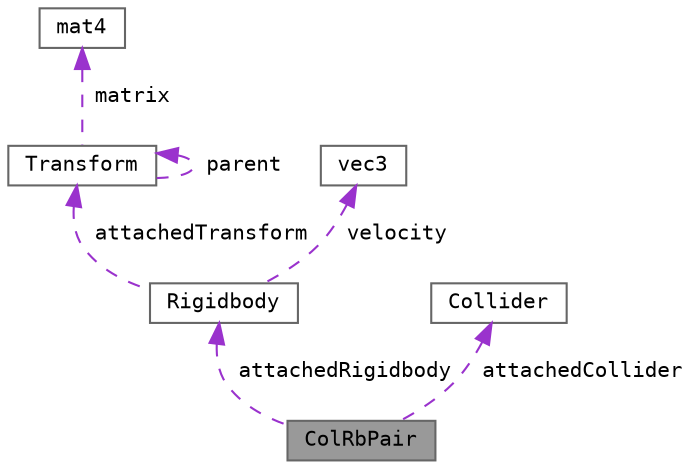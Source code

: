 digraph "ColRbPair"
{
 // LATEX_PDF_SIZE
  bgcolor="transparent";
  edge [fontname=Terminal,fontsize=10,labelfontname=Helvetica,labelfontsize=10];
  node [fontname=Terminal,fontsize=10,shape=box,height=0.2,width=0.4];
  Node1 [label="ColRbPair",height=0.2,width=0.4,color="gray40", fillcolor="grey60", style="filled", fontcolor="black",tooltip=" "];
  Node2 -> Node1 [dir="back",color="darkorchid3",style="dashed",label=" attachedRigidbody" ];
  Node2 [label="Rigidbody",height=0.2,width=0.4,color="gray40", fillcolor="white", style="filled",URL="$class_rigidbody.html",tooltip=" "];
  Node3 -> Node2 [dir="back",color="darkorchid3",style="dashed",label=" attachedTransform" ];
  Node3 [label="Transform",height=0.2,width=0.4,color="gray40", fillcolor="white", style="filled",URL="$class_transform.html",tooltip=" "];
  Node3 -> Node3 [dir="back",color="darkorchid3",style="dashed",label=" parent" ];
  Node4 -> Node3 [dir="back",color="darkorchid3",style="dashed",label=" matrix" ];
  Node4 [label="mat4",height=0.2,width=0.4,color="gray40", fillcolor="white", style="filled",tooltip=" "];
  Node5 -> Node2 [dir="back",color="darkorchid3",style="dashed",label=" velocity" ];
  Node5 [label="vec3",height=0.2,width=0.4,color="gray40", fillcolor="white", style="filled",tooltip=" "];
  Node6 -> Node1 [dir="back",color="darkorchid3",style="dashed",label=" attachedCollider" ];
  Node6 [label="Collider",height=0.2,width=0.4,color="gray40", fillcolor="white", style="filled",URL="$class_collider.html",tooltip=" "];
}
